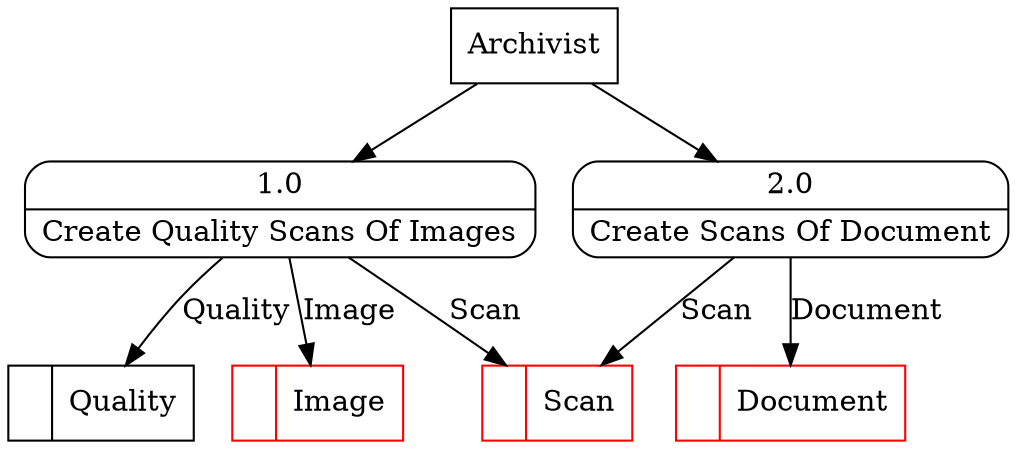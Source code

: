 digraph dfd2{ 
node[shape=record]
200 [label="<f0>  |<f1> Document " color=red];
201 [label="<f0>  |<f1> Image " color=red];
202 [label="<f0>  |<f1> Scan " color=red];
203 [label="<f0>  |<f1> Quality " ];
204 [label="Archivist" shape=box];
205 [label="{<f0> 1.0|<f1> Create Quality Scans Of Images }" shape=Mrecord];
206 [label="{<f0> 2.0|<f1> Create Scans Of Document }" shape=Mrecord];
204 -> 205
204 -> 206
205 -> 201 [label="Image"]
205 -> 202 [label="Scan"]
206 -> 202 [label="Scan"]
206 -> 200 [label="Document"]
205 -> 203 [label="Quality"]
}